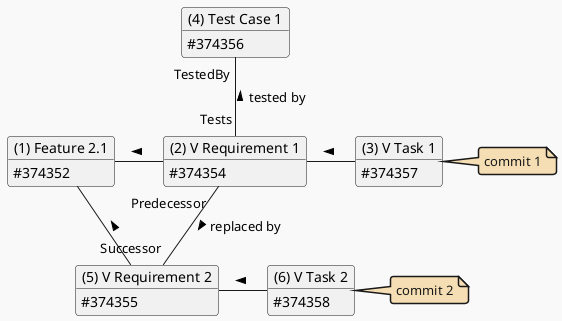 @startuml Feature 2.1

'''' Declarations to stylize the diagram '''
hide circle
hide empty members
allowmixing

!theme mars
skinparam classFontStyle bold
skinparam classAttributeIconSize 0
skinparam noteBackgroundColor wheat

'''' Work Items ''''
object "(1) Feature 2.1" as Feature2_1

object "(2) V Requirement 1" as VRequirement1
object "(3) V Task 1" as VTask1
note right : commit 1

object "(4) Test Case 1" as TestCase1

object "(5) V Requirement 2" as VRequirement2
object "(6) V Task 2" as VTask2
note right : commit 2

'''' Work IteIDs ''''
Feature2_1     : #374352
VRequirement1  : #374354
VTask1         : #374357
TestCase1      : #374356
VRequirement2  : #374355
VTask2         : #374358

Feature2_1    -right- VRequirement1 : <
VRequirement1 -       VTask1        : <
Feature2_1    -right- VRequirement2 : <
VRequirement2 -       VTask2        : <

VRequirement2  "Successor"  -up-   "Predecessor" VRequirement1 : replaced by <
TestCase1      "TestedBy"   -down- "Tests"       VRequirement1 : tested by <

@enduml
